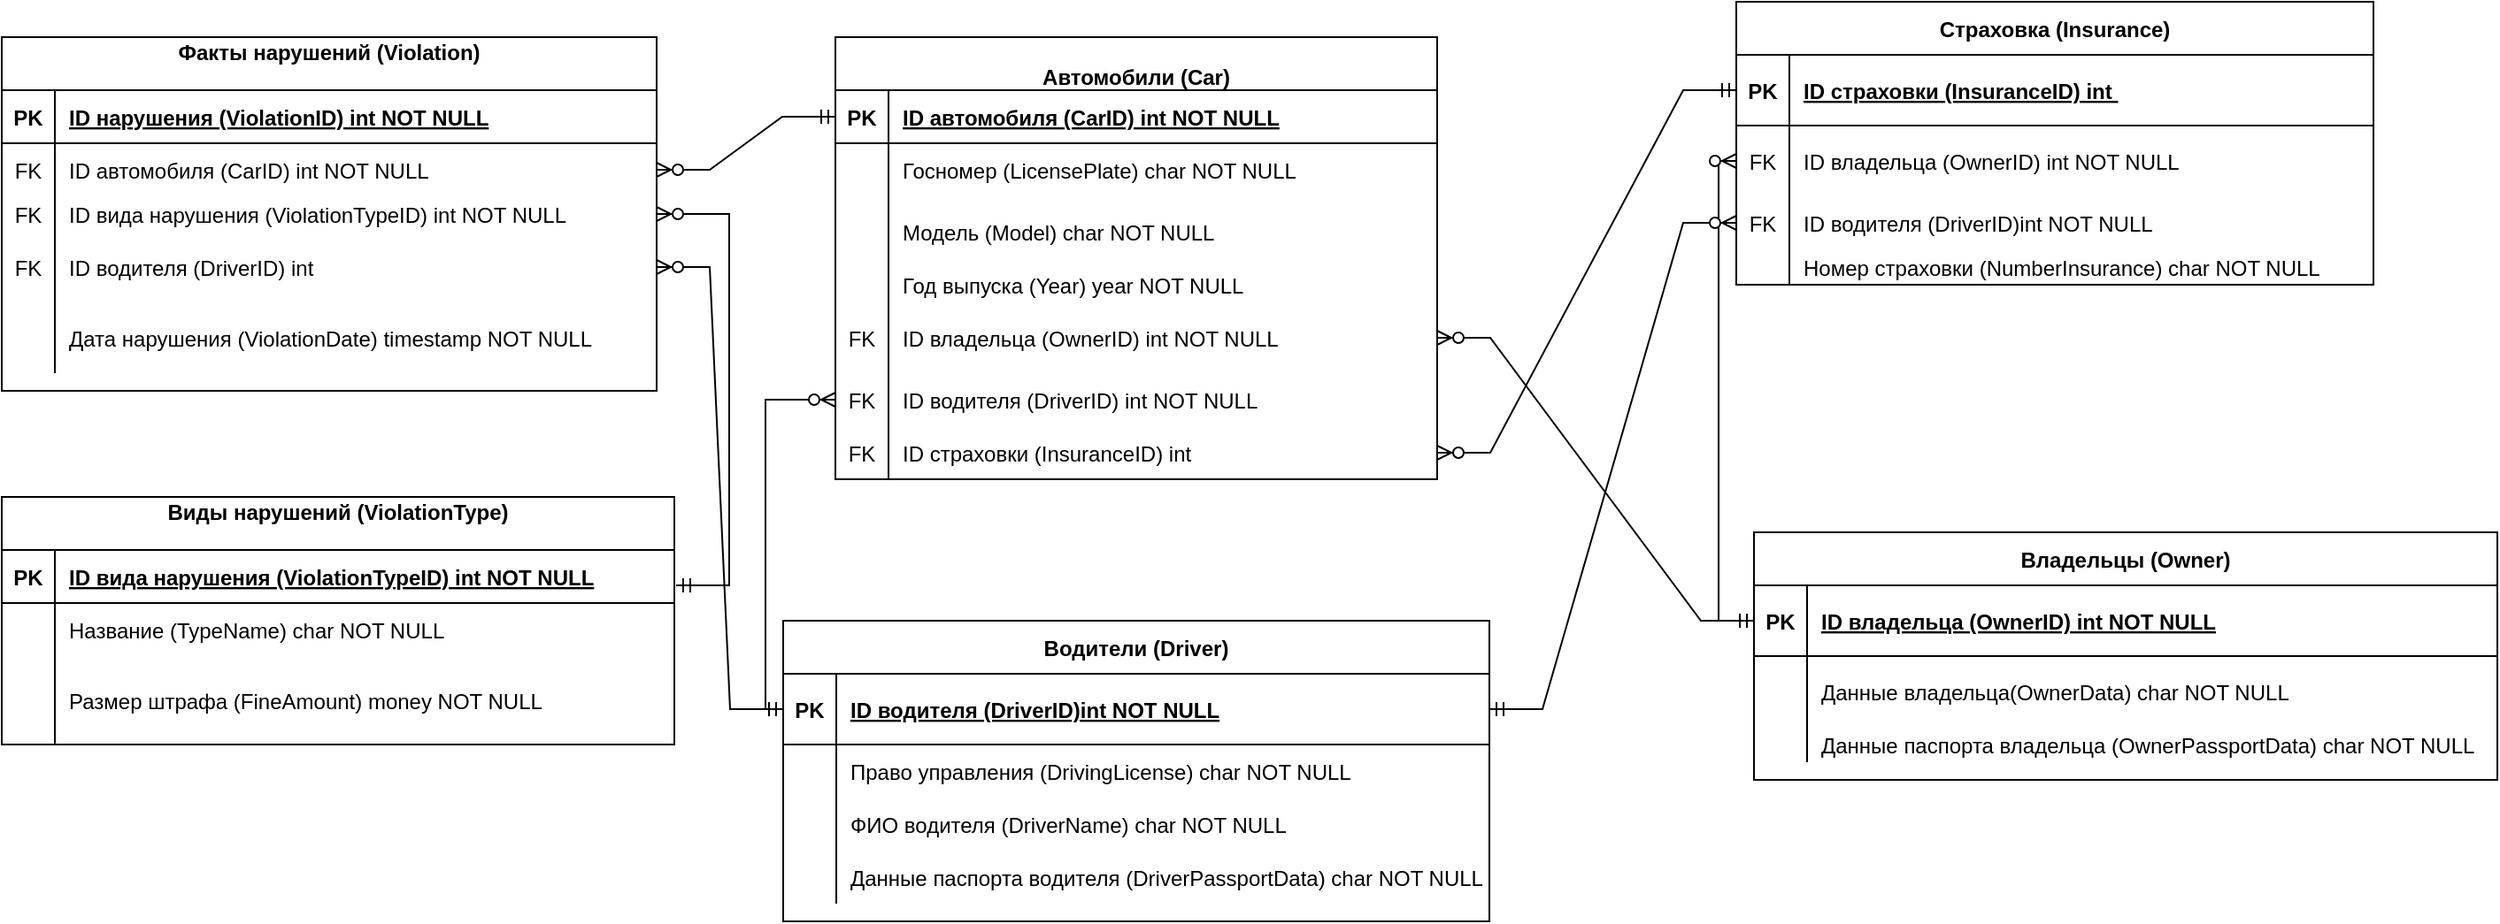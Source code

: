 <mxfile version="23.0.2" type="github">
  <diagram id="R2lEEEUBdFMjLlhIrx00" name="Page-1">
    <mxGraphModel dx="2733" dy="1026" grid="1" gridSize="10" guides="1" tooltips="1" connect="1" arrows="1" fold="1" page="1" pageScale="1" pageWidth="850" pageHeight="1100" math="0" shadow="0" extFonts="Permanent Marker^https://fonts.googleapis.com/css?family=Permanent+Marker">
      <root>
        <mxCell id="0" />
        <mxCell id="1" parent="0" />
        <mxCell id="vM8lzAU44UQYUOcprj-G-51" value="Виды нарушений (ViolationType)&#xa;" style="shape=table;startSize=30;container=1;collapsible=1;childLayout=tableLayout;fixedRows=1;rowLines=0;fontStyle=1;align=center;resizeLast=1;" parent="1" vertex="1">
          <mxGeometry x="-170" y="300" width="380" height="140" as="geometry" />
        </mxCell>
        <mxCell id="vM8lzAU44UQYUOcprj-G-52" value="" style="shape=partialRectangle;collapsible=0;dropTarget=0;pointerEvents=0;fillColor=none;points=[[0,0.5],[1,0.5]];portConstraint=eastwest;top=0;left=0;right=0;bottom=1;" parent="vM8lzAU44UQYUOcprj-G-51" vertex="1">
          <mxGeometry y="30" width="380" height="30" as="geometry" />
        </mxCell>
        <mxCell id="vM8lzAU44UQYUOcprj-G-53" value="PK" style="shape=partialRectangle;overflow=hidden;connectable=0;fillColor=none;top=0;left=0;bottom=0;right=0;fontStyle=1;" parent="vM8lzAU44UQYUOcprj-G-52" vertex="1">
          <mxGeometry width="30" height="30" as="geometry">
            <mxRectangle width="30" height="30" as="alternateBounds" />
          </mxGeometry>
        </mxCell>
        <mxCell id="vM8lzAU44UQYUOcprj-G-54" value="ID вида нарушения (ViolationTypeID) int NOT NULL" style="shape=partialRectangle;overflow=hidden;connectable=0;fillColor=none;top=0;left=0;bottom=0;right=0;align=left;spacingLeft=6;fontStyle=5;" parent="vM8lzAU44UQYUOcprj-G-52" vertex="1">
          <mxGeometry x="30" width="350" height="30" as="geometry">
            <mxRectangle width="350" height="30" as="alternateBounds" />
          </mxGeometry>
        </mxCell>
        <mxCell id="vM8lzAU44UQYUOcprj-G-55" value="" style="shape=partialRectangle;collapsible=0;dropTarget=0;pointerEvents=0;fillColor=none;points=[[0,0.5],[1,0.5]];portConstraint=eastwest;top=0;left=0;right=0;bottom=0;" parent="vM8lzAU44UQYUOcprj-G-51" vertex="1">
          <mxGeometry y="60" width="380" height="30" as="geometry" />
        </mxCell>
        <mxCell id="vM8lzAU44UQYUOcprj-G-56" value="" style="shape=partialRectangle;overflow=hidden;connectable=0;fillColor=none;top=0;left=0;bottom=0;right=0;" parent="vM8lzAU44UQYUOcprj-G-55" vertex="1">
          <mxGeometry width="30" height="30" as="geometry">
            <mxRectangle width="30" height="30" as="alternateBounds" />
          </mxGeometry>
        </mxCell>
        <mxCell id="vM8lzAU44UQYUOcprj-G-57" value="Название (TypeName) char NOT NULL" style="shape=partialRectangle;overflow=hidden;connectable=0;fillColor=none;top=0;left=0;bottom=0;right=0;align=left;spacingLeft=6;" parent="vM8lzAU44UQYUOcprj-G-55" vertex="1">
          <mxGeometry x="30" width="350" height="30" as="geometry">
            <mxRectangle width="350" height="30" as="alternateBounds" />
          </mxGeometry>
        </mxCell>
        <mxCell id="vM8lzAU44UQYUOcprj-G-58" value="" style="shape=partialRectangle;collapsible=0;dropTarget=0;pointerEvents=0;fillColor=none;points=[[0,0.5],[1,0.5]];portConstraint=eastwest;top=0;left=0;right=0;bottom=0;" parent="vM8lzAU44UQYUOcprj-G-51" vertex="1">
          <mxGeometry y="90" width="380" height="50" as="geometry" />
        </mxCell>
        <mxCell id="vM8lzAU44UQYUOcprj-G-59" value="" style="shape=partialRectangle;overflow=hidden;connectable=0;fillColor=none;top=0;left=0;bottom=0;right=0;" parent="vM8lzAU44UQYUOcprj-G-58" vertex="1">
          <mxGeometry width="30" height="50" as="geometry">
            <mxRectangle width="30" height="50" as="alternateBounds" />
          </mxGeometry>
        </mxCell>
        <mxCell id="vM8lzAU44UQYUOcprj-G-60" value="Размер штрафа (FineAmount) money NOT NULL" style="shape=partialRectangle;overflow=hidden;connectable=0;fillColor=none;top=0;left=0;bottom=0;right=0;align=left;spacingLeft=6;" parent="vM8lzAU44UQYUOcprj-G-58" vertex="1">
          <mxGeometry x="30" width="350" height="50" as="geometry">
            <mxRectangle width="350" height="50" as="alternateBounds" />
          </mxGeometry>
        </mxCell>
        <mxCell id="vM8lzAU44UQYUOcprj-G-71" value="&#xa;Автомобили (Car)" style="shape=table;startSize=30;container=1;collapsible=1;childLayout=tableLayout;fixedRows=1;rowLines=0;fontStyle=1;align=center;resizeLast=1;" parent="1" vertex="1">
          <mxGeometry x="301" y="40" width="340" height="250" as="geometry">
            <mxRectangle x="120" y="120" width="150" height="40" as="alternateBounds" />
          </mxGeometry>
        </mxCell>
        <mxCell id="vM8lzAU44UQYUOcprj-G-72" value="" style="shape=partialRectangle;collapsible=0;dropTarget=0;pointerEvents=0;fillColor=none;points=[[0,0.5],[1,0.5]];portConstraint=eastwest;top=0;left=0;right=0;bottom=1;" parent="vM8lzAU44UQYUOcprj-G-71" vertex="1">
          <mxGeometry y="30" width="340" height="30" as="geometry" />
        </mxCell>
        <mxCell id="vM8lzAU44UQYUOcprj-G-73" value="PK" style="shape=partialRectangle;overflow=hidden;connectable=0;fillColor=none;top=0;left=0;bottom=0;right=0;fontStyle=1;" parent="vM8lzAU44UQYUOcprj-G-72" vertex="1">
          <mxGeometry width="30" height="30" as="geometry">
            <mxRectangle width="30" height="30" as="alternateBounds" />
          </mxGeometry>
        </mxCell>
        <mxCell id="vM8lzAU44UQYUOcprj-G-74" value="ID автомобиля (CarID) int NOT NULL" style="shape=partialRectangle;overflow=hidden;connectable=0;fillColor=none;top=0;left=0;bottom=0;right=0;align=left;spacingLeft=6;fontStyle=5;" parent="vM8lzAU44UQYUOcprj-G-72" vertex="1">
          <mxGeometry x="30" width="310" height="30" as="geometry">
            <mxRectangle width="310" height="30" as="alternateBounds" />
          </mxGeometry>
        </mxCell>
        <mxCell id="vM8lzAU44UQYUOcprj-G-116" style="shape=partialRectangle;collapsible=0;dropTarget=0;pointerEvents=0;fillColor=none;points=[[0,0.5],[1,0.5]];portConstraint=eastwest;top=0;left=0;right=0;bottom=0;" parent="vM8lzAU44UQYUOcprj-G-71" vertex="1">
          <mxGeometry y="60" width="340" height="30" as="geometry" />
        </mxCell>
        <mxCell id="vM8lzAU44UQYUOcprj-G-117" style="shape=partialRectangle;overflow=hidden;connectable=0;fillColor=none;top=0;left=0;bottom=0;right=0;" parent="vM8lzAU44UQYUOcprj-G-116" vertex="1">
          <mxGeometry width="30" height="30" as="geometry">
            <mxRectangle width="30" height="30" as="alternateBounds" />
          </mxGeometry>
        </mxCell>
        <mxCell id="vM8lzAU44UQYUOcprj-G-118" value="Госномер (LicensePlate) char NOT NULL" style="shape=partialRectangle;overflow=hidden;connectable=0;fillColor=none;top=0;left=0;bottom=0;right=0;align=left;spacingLeft=6;" parent="vM8lzAU44UQYUOcprj-G-116" vertex="1">
          <mxGeometry x="30" width="310" height="30" as="geometry">
            <mxRectangle width="310" height="30" as="alternateBounds" />
          </mxGeometry>
        </mxCell>
        <mxCell id="vM8lzAU44UQYUOcprj-G-75" value="" style="shape=partialRectangle;collapsible=0;dropTarget=0;pointerEvents=0;fillColor=none;points=[[0,0.5],[1,0.5]];portConstraint=eastwest;top=0;left=0;right=0;bottom=0;" parent="vM8lzAU44UQYUOcprj-G-71" vertex="1">
          <mxGeometry y="90" width="340" height="40" as="geometry" />
        </mxCell>
        <mxCell id="vM8lzAU44UQYUOcprj-G-76" value="" style="shape=partialRectangle;overflow=hidden;connectable=0;fillColor=none;top=0;left=0;bottom=0;right=0;" parent="vM8lzAU44UQYUOcprj-G-75" vertex="1">
          <mxGeometry width="30" height="40" as="geometry">
            <mxRectangle width="30" height="40" as="alternateBounds" />
          </mxGeometry>
        </mxCell>
        <mxCell id="vM8lzAU44UQYUOcprj-G-77" value="Модель (Model) char NOT NULL" style="shape=partialRectangle;overflow=hidden;connectable=0;fillColor=none;top=0;left=0;bottom=0;right=0;align=left;spacingLeft=6;" parent="vM8lzAU44UQYUOcprj-G-75" vertex="1">
          <mxGeometry x="30" width="310" height="40" as="geometry">
            <mxRectangle width="310" height="40" as="alternateBounds" />
          </mxGeometry>
        </mxCell>
        <mxCell id="vM8lzAU44UQYUOcprj-G-78" style="shape=partialRectangle;collapsible=0;dropTarget=0;pointerEvents=0;fillColor=none;points=[[0,0.5],[1,0.5]];portConstraint=eastwest;top=0;left=0;right=0;bottom=0;" parent="vM8lzAU44UQYUOcprj-G-71" vertex="1">
          <mxGeometry y="130" width="340" height="20" as="geometry" />
        </mxCell>
        <mxCell id="vM8lzAU44UQYUOcprj-G-79" style="shape=partialRectangle;overflow=hidden;connectable=0;fillColor=none;top=0;left=0;bottom=0;right=0;" parent="vM8lzAU44UQYUOcprj-G-78" vertex="1">
          <mxGeometry width="30" height="20" as="geometry">
            <mxRectangle width="30" height="20" as="alternateBounds" />
          </mxGeometry>
        </mxCell>
        <mxCell id="vM8lzAU44UQYUOcprj-G-80" value="Год выпуска (Year) year NOT NULL" style="shape=partialRectangle;overflow=hidden;connectable=0;fillColor=none;top=0;left=0;bottom=0;right=0;align=left;spacingLeft=6;" parent="vM8lzAU44UQYUOcprj-G-78" vertex="1">
          <mxGeometry x="30" width="310" height="20" as="geometry">
            <mxRectangle width="310" height="20" as="alternateBounds" />
          </mxGeometry>
        </mxCell>
        <mxCell id="vM8lzAU44UQYUOcprj-G-81" style="shape=partialRectangle;collapsible=0;dropTarget=0;pointerEvents=0;fillColor=none;points=[[0,0.5],[1,0.5]];portConstraint=eastwest;top=0;left=0;right=0;bottom=0;" parent="vM8lzAU44UQYUOcprj-G-71" vertex="1">
          <mxGeometry y="150" width="340" height="40" as="geometry" />
        </mxCell>
        <mxCell id="vM8lzAU44UQYUOcprj-G-82" value="FK" style="shape=partialRectangle;overflow=hidden;connectable=0;fillColor=none;top=0;left=0;bottom=0;right=0;" parent="vM8lzAU44UQYUOcprj-G-81" vertex="1">
          <mxGeometry width="30" height="40" as="geometry">
            <mxRectangle width="30" height="40" as="alternateBounds" />
          </mxGeometry>
        </mxCell>
        <mxCell id="vM8lzAU44UQYUOcprj-G-83" value="ID владельца (OwnerID) int NOT NULL" style="shape=partialRectangle;overflow=hidden;connectable=0;fillColor=none;top=0;left=0;bottom=0;right=0;align=left;spacingLeft=6;" parent="vM8lzAU44UQYUOcprj-G-81" vertex="1">
          <mxGeometry x="30" width="310" height="40" as="geometry">
            <mxRectangle width="310" height="40" as="alternateBounds" />
          </mxGeometry>
        </mxCell>
        <mxCell id="vM8lzAU44UQYUOcprj-G-120" style="shape=partialRectangle;collapsible=0;dropTarget=0;pointerEvents=0;fillColor=none;points=[[0,0.5],[1,0.5]];portConstraint=eastwest;top=0;left=0;right=0;bottom=0;" parent="vM8lzAU44UQYUOcprj-G-71" vertex="1">
          <mxGeometry y="190" width="340" height="30" as="geometry" />
        </mxCell>
        <mxCell id="vM8lzAU44UQYUOcprj-G-121" value="FK" style="shape=partialRectangle;overflow=hidden;connectable=0;fillColor=none;top=0;left=0;bottom=0;right=0;" parent="vM8lzAU44UQYUOcprj-G-120" vertex="1">
          <mxGeometry width="30" height="30" as="geometry">
            <mxRectangle width="30" height="30" as="alternateBounds" />
          </mxGeometry>
        </mxCell>
        <mxCell id="vM8lzAU44UQYUOcprj-G-122" value="ID водителя (DriverID) int NOT NULL" style="shape=partialRectangle;overflow=hidden;connectable=0;fillColor=none;top=0;left=0;bottom=0;right=0;align=left;spacingLeft=6;" parent="vM8lzAU44UQYUOcprj-G-120" vertex="1">
          <mxGeometry x="30" width="310" height="30" as="geometry">
            <mxRectangle width="310" height="30" as="alternateBounds" />
          </mxGeometry>
        </mxCell>
        <mxCell id="Nodh2UWmrRqa2c76pkL2-40" style="shape=partialRectangle;collapsible=0;dropTarget=0;pointerEvents=0;fillColor=none;points=[[0,0.5],[1,0.5]];portConstraint=eastwest;top=0;left=0;right=0;bottom=0;" vertex="1" parent="vM8lzAU44UQYUOcprj-G-71">
          <mxGeometry y="220" width="340" height="30" as="geometry" />
        </mxCell>
        <mxCell id="Nodh2UWmrRqa2c76pkL2-41" value="FK" style="shape=partialRectangle;overflow=hidden;connectable=0;fillColor=none;top=0;left=0;bottom=0;right=0;" vertex="1" parent="Nodh2UWmrRqa2c76pkL2-40">
          <mxGeometry width="30" height="30" as="geometry">
            <mxRectangle width="30" height="30" as="alternateBounds" />
          </mxGeometry>
        </mxCell>
        <mxCell id="Nodh2UWmrRqa2c76pkL2-42" value="ID страховки (InsuranceID) int" style="shape=partialRectangle;overflow=hidden;connectable=0;fillColor=none;top=0;left=0;bottom=0;right=0;align=left;spacingLeft=6;" vertex="1" parent="Nodh2UWmrRqa2c76pkL2-40">
          <mxGeometry x="30" width="310" height="30" as="geometry">
            <mxRectangle width="310" height="30" as="alternateBounds" />
          </mxGeometry>
        </mxCell>
        <mxCell id="vM8lzAU44UQYUOcprj-G-87" value="Водители (Driver)" style="shape=table;startSize=30;container=1;collapsible=1;childLayout=tableLayout;fixedRows=1;rowLines=0;fontStyle=1;align=center;resizeLast=1;" parent="1" vertex="1">
          <mxGeometry x="271.5" y="370" width="399" height="170" as="geometry" />
        </mxCell>
        <mxCell id="vM8lzAU44UQYUOcprj-G-88" value="" style="shape=partialRectangle;collapsible=0;dropTarget=0;pointerEvents=0;fillColor=none;points=[[0,0.5],[1,0.5]];portConstraint=eastwest;top=0;left=0;right=0;bottom=1;" parent="vM8lzAU44UQYUOcprj-G-87" vertex="1">
          <mxGeometry y="30" width="399" height="40" as="geometry" />
        </mxCell>
        <mxCell id="vM8lzAU44UQYUOcprj-G-89" value="PK" style="shape=partialRectangle;overflow=hidden;connectable=0;fillColor=none;top=0;left=0;bottom=0;right=0;fontStyle=1;" parent="vM8lzAU44UQYUOcprj-G-88" vertex="1">
          <mxGeometry width="30" height="40" as="geometry">
            <mxRectangle width="30" height="40" as="alternateBounds" />
          </mxGeometry>
        </mxCell>
        <mxCell id="vM8lzAU44UQYUOcprj-G-90" value="ID водителя (DriverID)int NOT NULL" style="shape=partialRectangle;overflow=hidden;connectable=0;fillColor=none;top=0;left=0;bottom=0;right=0;align=left;spacingLeft=6;fontStyle=5;" parent="vM8lzAU44UQYUOcprj-G-88" vertex="1">
          <mxGeometry x="30" width="369" height="40" as="geometry">
            <mxRectangle width="369" height="40" as="alternateBounds" />
          </mxGeometry>
        </mxCell>
        <mxCell id="vM8lzAU44UQYUOcprj-G-91" value="" style="shape=partialRectangle;collapsible=0;dropTarget=0;pointerEvents=0;fillColor=none;points=[[0,0.5],[1,0.5]];portConstraint=eastwest;top=0;left=0;right=0;bottom=0;" parent="vM8lzAU44UQYUOcprj-G-87" vertex="1">
          <mxGeometry y="70" width="399" height="30" as="geometry" />
        </mxCell>
        <mxCell id="vM8lzAU44UQYUOcprj-G-92" value="" style="shape=partialRectangle;overflow=hidden;connectable=0;fillColor=none;top=0;left=0;bottom=0;right=0;" parent="vM8lzAU44UQYUOcprj-G-91" vertex="1">
          <mxGeometry width="30" height="30" as="geometry">
            <mxRectangle width="30" height="30" as="alternateBounds" />
          </mxGeometry>
        </mxCell>
        <mxCell id="vM8lzAU44UQYUOcprj-G-93" value="Право управления (DrivingLicense) char NOT NULL" style="shape=partialRectangle;overflow=hidden;connectable=0;fillColor=none;top=0;left=0;bottom=0;right=0;align=left;spacingLeft=6;" parent="vM8lzAU44UQYUOcprj-G-91" vertex="1">
          <mxGeometry x="30" width="369" height="30" as="geometry">
            <mxRectangle width="369" height="30" as="alternateBounds" />
          </mxGeometry>
        </mxCell>
        <mxCell id="vM8lzAU44UQYUOcprj-G-113" style="shape=partialRectangle;collapsible=0;dropTarget=0;pointerEvents=0;fillColor=none;points=[[0,0.5],[1,0.5]];portConstraint=eastwest;top=0;left=0;right=0;bottom=0;" parent="vM8lzAU44UQYUOcprj-G-87" vertex="1">
          <mxGeometry y="100" width="399" height="30" as="geometry" />
        </mxCell>
        <mxCell id="vM8lzAU44UQYUOcprj-G-114" style="shape=partialRectangle;overflow=hidden;connectable=0;fillColor=none;top=0;left=0;bottom=0;right=0;" parent="vM8lzAU44UQYUOcprj-G-113" vertex="1">
          <mxGeometry width="30" height="30" as="geometry">
            <mxRectangle width="30" height="30" as="alternateBounds" />
          </mxGeometry>
        </mxCell>
        <mxCell id="vM8lzAU44UQYUOcprj-G-115" value="ФИО водителя (DriverName) char NOT NULL" style="shape=partialRectangle;overflow=hidden;connectable=0;fillColor=none;top=0;left=0;bottom=0;right=0;align=left;spacingLeft=6;" parent="vM8lzAU44UQYUOcprj-G-113" vertex="1">
          <mxGeometry x="30" width="369" height="30" as="geometry">
            <mxRectangle width="369" height="30" as="alternateBounds" />
          </mxGeometry>
        </mxCell>
        <mxCell id="vM8lzAU44UQYUOcprj-G-126" style="shape=partialRectangle;collapsible=0;dropTarget=0;pointerEvents=0;fillColor=none;points=[[0,0.5],[1,0.5]];portConstraint=eastwest;top=0;left=0;right=0;bottom=0;" parent="vM8lzAU44UQYUOcprj-G-87" vertex="1">
          <mxGeometry y="130" width="399" height="30" as="geometry" />
        </mxCell>
        <mxCell id="vM8lzAU44UQYUOcprj-G-127" style="shape=partialRectangle;overflow=hidden;connectable=0;fillColor=none;top=0;left=0;bottom=0;right=0;" parent="vM8lzAU44UQYUOcprj-G-126" vertex="1">
          <mxGeometry width="30" height="30" as="geometry">
            <mxRectangle width="30" height="30" as="alternateBounds" />
          </mxGeometry>
        </mxCell>
        <mxCell id="vM8lzAU44UQYUOcprj-G-128" value="Данные паспорта водителя (DriverPassportData) char NOT NULL" style="shape=partialRectangle;overflow=hidden;connectable=0;fillColor=none;top=0;left=0;bottom=0;right=0;align=left;spacingLeft=6;" parent="vM8lzAU44UQYUOcprj-G-126" vertex="1">
          <mxGeometry x="30" width="369" height="30" as="geometry">
            <mxRectangle width="369" height="30" as="alternateBounds" />
          </mxGeometry>
        </mxCell>
        <mxCell id="vM8lzAU44UQYUOcprj-G-129" value="Владельцы (Owner)" style="shape=table;startSize=30;container=1;collapsible=1;childLayout=tableLayout;fixedRows=1;rowLines=0;fontStyle=1;align=center;resizeLast=1;" parent="1" vertex="1">
          <mxGeometry x="820" y="320" width="420" height="140" as="geometry" />
        </mxCell>
        <mxCell id="vM8lzAU44UQYUOcprj-G-130" value="" style="shape=partialRectangle;collapsible=0;dropTarget=0;pointerEvents=0;fillColor=none;points=[[0,0.5],[1,0.5]];portConstraint=eastwest;top=0;left=0;right=0;bottom=1;" parent="vM8lzAU44UQYUOcprj-G-129" vertex="1">
          <mxGeometry y="30" width="420" height="40" as="geometry" />
        </mxCell>
        <mxCell id="vM8lzAU44UQYUOcprj-G-131" value="PK" style="shape=partialRectangle;overflow=hidden;connectable=0;fillColor=none;top=0;left=0;bottom=0;right=0;fontStyle=1;" parent="vM8lzAU44UQYUOcprj-G-130" vertex="1">
          <mxGeometry width="30" height="40" as="geometry">
            <mxRectangle width="30" height="40" as="alternateBounds" />
          </mxGeometry>
        </mxCell>
        <mxCell id="vM8lzAU44UQYUOcprj-G-132" value="ID владельца (OwnerID) int NOT NULL" style="shape=partialRectangle;overflow=hidden;connectable=0;fillColor=none;top=0;left=0;bottom=0;right=0;align=left;spacingLeft=6;fontStyle=5;" parent="vM8lzAU44UQYUOcprj-G-130" vertex="1">
          <mxGeometry x="30" width="390" height="40" as="geometry">
            <mxRectangle width="390" height="40" as="alternateBounds" />
          </mxGeometry>
        </mxCell>
        <mxCell id="vM8lzAU44UQYUOcprj-G-136" style="shape=partialRectangle;collapsible=0;dropTarget=0;pointerEvents=0;fillColor=none;points=[[0,0.5],[1,0.5]];portConstraint=eastwest;top=0;left=0;right=0;bottom=0;" parent="vM8lzAU44UQYUOcprj-G-129" vertex="1">
          <mxGeometry y="70" width="420" height="40" as="geometry" />
        </mxCell>
        <mxCell id="vM8lzAU44UQYUOcprj-G-137" style="shape=partialRectangle;overflow=hidden;connectable=0;fillColor=none;top=0;left=0;bottom=0;right=0;" parent="vM8lzAU44UQYUOcprj-G-136" vertex="1">
          <mxGeometry width="30" height="40" as="geometry">
            <mxRectangle width="30" height="40" as="alternateBounds" />
          </mxGeometry>
        </mxCell>
        <mxCell id="vM8lzAU44UQYUOcprj-G-138" value="Данные владельца(OwnerData) char NOT NULL" style="shape=partialRectangle;overflow=hidden;connectable=0;fillColor=none;top=0;left=0;bottom=0;right=0;align=left;spacingLeft=6;" parent="vM8lzAU44UQYUOcprj-G-136" vertex="1">
          <mxGeometry x="30" width="390" height="40" as="geometry">
            <mxRectangle width="390" height="40" as="alternateBounds" />
          </mxGeometry>
        </mxCell>
        <mxCell id="vM8lzAU44UQYUOcprj-G-139" style="shape=partialRectangle;collapsible=0;dropTarget=0;pointerEvents=0;fillColor=none;points=[[0,0.5],[1,0.5]];portConstraint=eastwest;top=0;left=0;right=0;bottom=0;" parent="vM8lzAU44UQYUOcprj-G-129" vertex="1">
          <mxGeometry y="110" width="420" height="20" as="geometry" />
        </mxCell>
        <mxCell id="vM8lzAU44UQYUOcprj-G-140" style="shape=partialRectangle;overflow=hidden;connectable=0;fillColor=none;top=0;left=0;bottom=0;right=0;" parent="vM8lzAU44UQYUOcprj-G-139" vertex="1">
          <mxGeometry width="30" height="20" as="geometry">
            <mxRectangle width="30" height="20" as="alternateBounds" />
          </mxGeometry>
        </mxCell>
        <mxCell id="vM8lzAU44UQYUOcprj-G-141" value="Данные паспорта владельца (OwnerPassportData) char NOT NULL" style="shape=partialRectangle;overflow=hidden;connectable=0;fillColor=none;top=0;left=0;bottom=0;right=0;align=left;spacingLeft=6;" parent="vM8lzAU44UQYUOcprj-G-139" vertex="1">
          <mxGeometry x="30" width="390" height="20" as="geometry">
            <mxRectangle width="390" height="20" as="alternateBounds" />
          </mxGeometry>
        </mxCell>
        <mxCell id="Nodh2UWmrRqa2c76pkL2-30" value="Страховка (Insurance)" style="shape=table;startSize=30;container=1;collapsible=1;childLayout=tableLayout;fixedRows=1;rowLines=0;fontStyle=1;align=center;resizeLast=1;" vertex="1" parent="1">
          <mxGeometry x="810" y="20" width="360" height="160" as="geometry" />
        </mxCell>
        <mxCell id="Nodh2UWmrRqa2c76pkL2-31" value="" style="shape=partialRectangle;collapsible=0;dropTarget=0;pointerEvents=0;fillColor=none;points=[[0,0.5],[1,0.5]];portConstraint=eastwest;top=0;left=0;right=0;bottom=1;" vertex="1" parent="Nodh2UWmrRqa2c76pkL2-30">
          <mxGeometry y="30" width="360" height="40" as="geometry" />
        </mxCell>
        <mxCell id="Nodh2UWmrRqa2c76pkL2-32" value="PK" style="shape=partialRectangle;overflow=hidden;connectable=0;fillColor=none;top=0;left=0;bottom=0;right=0;fontStyle=1;" vertex="1" parent="Nodh2UWmrRqa2c76pkL2-31">
          <mxGeometry width="30" height="40" as="geometry">
            <mxRectangle width="30" height="40" as="alternateBounds" />
          </mxGeometry>
        </mxCell>
        <mxCell id="Nodh2UWmrRqa2c76pkL2-33" value="ID страховки (InsuranceID) int " style="shape=partialRectangle;overflow=hidden;connectable=0;fillColor=none;top=0;left=0;bottom=0;right=0;align=left;spacingLeft=6;fontStyle=5;" vertex="1" parent="Nodh2UWmrRqa2c76pkL2-31">
          <mxGeometry x="30" width="330" height="40" as="geometry">
            <mxRectangle width="330" height="40" as="alternateBounds" />
          </mxGeometry>
        </mxCell>
        <mxCell id="Nodh2UWmrRqa2c76pkL2-34" style="shape=partialRectangle;collapsible=0;dropTarget=0;pointerEvents=0;fillColor=none;points=[[0,0.5],[1,0.5]];portConstraint=eastwest;top=0;left=0;right=0;bottom=0;" vertex="1" parent="Nodh2UWmrRqa2c76pkL2-30">
          <mxGeometry y="70" width="360" height="40" as="geometry" />
        </mxCell>
        <mxCell id="Nodh2UWmrRqa2c76pkL2-35" value="FK" style="shape=partialRectangle;overflow=hidden;connectable=0;fillColor=none;top=0;left=0;bottom=0;right=0;" vertex="1" parent="Nodh2UWmrRqa2c76pkL2-34">
          <mxGeometry width="30" height="40" as="geometry">
            <mxRectangle width="30" height="40" as="alternateBounds" />
          </mxGeometry>
        </mxCell>
        <mxCell id="Nodh2UWmrRqa2c76pkL2-36" value="ID владельца (OwnerID) int NOT NULL" style="shape=partialRectangle;overflow=hidden;connectable=0;fillColor=none;top=0;left=0;bottom=0;right=0;align=left;spacingLeft=6;" vertex="1" parent="Nodh2UWmrRqa2c76pkL2-34">
          <mxGeometry x="30" width="330" height="40" as="geometry">
            <mxRectangle width="330" height="40" as="alternateBounds" />
          </mxGeometry>
        </mxCell>
        <mxCell id="Nodh2UWmrRqa2c76pkL2-37" style="shape=partialRectangle;collapsible=0;dropTarget=0;pointerEvents=0;fillColor=none;points=[[0,0.5],[1,0.5]];portConstraint=eastwest;top=0;left=0;right=0;bottom=0;" vertex="1" parent="Nodh2UWmrRqa2c76pkL2-30">
          <mxGeometry y="110" width="360" height="30" as="geometry" />
        </mxCell>
        <mxCell id="Nodh2UWmrRqa2c76pkL2-38" value="FK" style="shape=partialRectangle;overflow=hidden;connectable=0;fillColor=none;top=0;left=0;bottom=0;right=0;" vertex="1" parent="Nodh2UWmrRqa2c76pkL2-37">
          <mxGeometry width="30" height="30" as="geometry">
            <mxRectangle width="30" height="30" as="alternateBounds" />
          </mxGeometry>
        </mxCell>
        <mxCell id="Nodh2UWmrRqa2c76pkL2-39" value="ID водителя (DriverID)int NOT NULL" style="shape=partialRectangle;overflow=hidden;connectable=0;fillColor=none;top=0;left=0;bottom=0;right=0;align=left;spacingLeft=6;" vertex="1" parent="Nodh2UWmrRqa2c76pkL2-37">
          <mxGeometry x="30" width="330" height="30" as="geometry">
            <mxRectangle width="330" height="30" as="alternateBounds" />
          </mxGeometry>
        </mxCell>
        <mxCell id="Nodh2UWmrRqa2c76pkL2-51" style="shape=partialRectangle;collapsible=0;dropTarget=0;pointerEvents=0;fillColor=none;points=[[0,0.5],[1,0.5]];portConstraint=eastwest;top=0;left=0;right=0;bottom=0;" vertex="1" parent="Nodh2UWmrRqa2c76pkL2-30">
          <mxGeometry y="140" width="360" height="20" as="geometry" />
        </mxCell>
        <mxCell id="Nodh2UWmrRqa2c76pkL2-52" style="shape=partialRectangle;overflow=hidden;connectable=0;fillColor=none;top=0;left=0;bottom=0;right=0;" vertex="1" parent="Nodh2UWmrRqa2c76pkL2-51">
          <mxGeometry width="30" height="20" as="geometry">
            <mxRectangle width="30" height="20" as="alternateBounds" />
          </mxGeometry>
        </mxCell>
        <mxCell id="Nodh2UWmrRqa2c76pkL2-53" value="Номер страховки (NumberInsurance) char NOT NULL" style="shape=partialRectangle;overflow=hidden;connectable=0;fillColor=none;top=0;left=0;bottom=0;right=0;align=left;spacingLeft=6;" vertex="1" parent="Nodh2UWmrRqa2c76pkL2-51">
          <mxGeometry x="30" width="330" height="20" as="geometry">
            <mxRectangle width="330" height="20" as="alternateBounds" />
          </mxGeometry>
        </mxCell>
        <mxCell id="vM8lzAU44UQYUOcprj-G-61" value="Факты нарушений (Violation)&#xa;" style="shape=table;startSize=30;container=1;collapsible=1;childLayout=tableLayout;fixedRows=1;rowLines=0;fontStyle=1;align=center;resizeLast=1;" parent="1" vertex="1">
          <mxGeometry x="-170" y="40" width="370" height="200" as="geometry" />
        </mxCell>
        <mxCell id="vM8lzAU44UQYUOcprj-G-62" value="" style="shape=partialRectangle;collapsible=0;dropTarget=0;pointerEvents=0;fillColor=none;points=[[0,0.5],[1,0.5]];portConstraint=eastwest;top=0;left=0;right=0;bottom=1;" parent="vM8lzAU44UQYUOcprj-G-61" vertex="1">
          <mxGeometry y="30" width="370" height="30" as="geometry" />
        </mxCell>
        <mxCell id="vM8lzAU44UQYUOcprj-G-63" value="PK" style="shape=partialRectangle;overflow=hidden;connectable=0;fillColor=none;top=0;left=0;bottom=0;right=0;fontStyle=1;" parent="vM8lzAU44UQYUOcprj-G-62" vertex="1">
          <mxGeometry width="30" height="30" as="geometry">
            <mxRectangle width="30" height="30" as="alternateBounds" />
          </mxGeometry>
        </mxCell>
        <mxCell id="vM8lzAU44UQYUOcprj-G-64" value="ID нарушения (ViolationID) int NOT NULL" style="shape=partialRectangle;overflow=hidden;connectable=0;fillColor=none;top=0;left=0;bottom=0;right=0;align=left;spacingLeft=6;fontStyle=5;" parent="vM8lzAU44UQYUOcprj-G-62" vertex="1">
          <mxGeometry x="30" width="340" height="30" as="geometry">
            <mxRectangle width="340" height="30" as="alternateBounds" />
          </mxGeometry>
        </mxCell>
        <mxCell id="vM8lzAU44UQYUOcprj-G-65" value="" style="shape=partialRectangle;collapsible=0;dropTarget=0;pointerEvents=0;fillColor=none;points=[[0,0.5],[1,0.5]];portConstraint=eastwest;top=0;left=0;right=0;bottom=0;" parent="vM8lzAU44UQYUOcprj-G-61" vertex="1">
          <mxGeometry y="60" width="370" height="30" as="geometry" />
        </mxCell>
        <mxCell id="vM8lzAU44UQYUOcprj-G-66" value="FK" style="shape=partialRectangle;overflow=hidden;connectable=0;fillColor=none;top=0;left=0;bottom=0;right=0;" parent="vM8lzAU44UQYUOcprj-G-65" vertex="1">
          <mxGeometry width="30" height="30" as="geometry">
            <mxRectangle width="30" height="30" as="alternateBounds" />
          </mxGeometry>
        </mxCell>
        <mxCell id="vM8lzAU44UQYUOcprj-G-67" value="ID автомобиля (CarID) int NOT NULL" style="shape=partialRectangle;overflow=hidden;connectable=0;fillColor=none;top=0;left=0;bottom=0;right=0;align=left;spacingLeft=6;" parent="vM8lzAU44UQYUOcprj-G-65" vertex="1">
          <mxGeometry x="30" width="340" height="30" as="geometry">
            <mxRectangle width="340" height="30" as="alternateBounds" />
          </mxGeometry>
        </mxCell>
        <mxCell id="vM8lzAU44UQYUOcprj-G-68" value="" style="shape=partialRectangle;collapsible=0;dropTarget=0;pointerEvents=0;fillColor=none;points=[[0,0.5],[1,0.5]];portConstraint=eastwest;top=0;left=0;right=0;bottom=0;" parent="vM8lzAU44UQYUOcprj-G-61" vertex="1">
          <mxGeometry y="90" width="370" height="20" as="geometry" />
        </mxCell>
        <mxCell id="vM8lzAU44UQYUOcprj-G-69" value="FK" style="shape=partialRectangle;overflow=hidden;connectable=0;fillColor=none;top=0;left=0;bottom=0;right=0;" parent="vM8lzAU44UQYUOcprj-G-68" vertex="1">
          <mxGeometry width="30" height="20" as="geometry">
            <mxRectangle width="30" height="20" as="alternateBounds" />
          </mxGeometry>
        </mxCell>
        <mxCell id="vM8lzAU44UQYUOcprj-G-70" value="ID вида нарушения (ViolationTypeID) int NOT NULL" style="shape=partialRectangle;overflow=hidden;connectable=0;fillColor=none;top=0;left=0;bottom=0;right=0;align=left;spacingLeft=6;" parent="vM8lzAU44UQYUOcprj-G-68" vertex="1">
          <mxGeometry x="30" width="340" height="20" as="geometry">
            <mxRectangle width="340" height="20" as="alternateBounds" />
          </mxGeometry>
        </mxCell>
        <mxCell id="vM8lzAU44UQYUOcprj-G-97" style="shape=partialRectangle;collapsible=0;dropTarget=0;pointerEvents=0;fillColor=none;points=[[0,0.5],[1,0.5]];portConstraint=eastwest;top=0;left=0;right=0;bottom=0;" parent="vM8lzAU44UQYUOcprj-G-61" vertex="1">
          <mxGeometry y="110" width="370" height="40" as="geometry" />
        </mxCell>
        <mxCell id="vM8lzAU44UQYUOcprj-G-98" value="FK" style="shape=partialRectangle;overflow=hidden;connectable=0;fillColor=none;top=0;left=0;bottom=0;right=0;" parent="vM8lzAU44UQYUOcprj-G-97" vertex="1">
          <mxGeometry width="30" height="40" as="geometry">
            <mxRectangle width="30" height="40" as="alternateBounds" />
          </mxGeometry>
        </mxCell>
        <mxCell id="vM8lzAU44UQYUOcprj-G-99" value="ID водителя (DriverID) int " style="shape=partialRectangle;overflow=hidden;connectable=0;fillColor=none;top=0;left=0;bottom=0;right=0;align=left;spacingLeft=6;" parent="vM8lzAU44UQYUOcprj-G-97" vertex="1">
          <mxGeometry x="30" width="340" height="40" as="geometry">
            <mxRectangle width="340" height="40" as="alternateBounds" />
          </mxGeometry>
        </mxCell>
        <mxCell id="vM8lzAU44UQYUOcprj-G-100" style="shape=partialRectangle;collapsible=0;dropTarget=0;pointerEvents=0;fillColor=none;points=[[0,0.5],[1,0.5]];portConstraint=eastwest;top=0;left=0;right=0;bottom=0;" parent="vM8lzAU44UQYUOcprj-G-61" vertex="1">
          <mxGeometry y="150" width="370" height="40" as="geometry" />
        </mxCell>
        <mxCell id="vM8lzAU44UQYUOcprj-G-101" value="" style="shape=partialRectangle;overflow=hidden;connectable=0;fillColor=none;top=0;left=0;bottom=0;right=0;" parent="vM8lzAU44UQYUOcprj-G-100" vertex="1">
          <mxGeometry width="30" height="40" as="geometry">
            <mxRectangle width="30" height="40" as="alternateBounds" />
          </mxGeometry>
        </mxCell>
        <mxCell id="vM8lzAU44UQYUOcprj-G-102" value="Дата нарушения (ViolationDate) timestamp NOT NULL" style="shape=partialRectangle;overflow=hidden;connectable=0;fillColor=none;top=0;left=0;bottom=0;right=0;align=left;spacingLeft=6;" parent="vM8lzAU44UQYUOcprj-G-100" vertex="1">
          <mxGeometry x="30" width="340" height="40" as="geometry">
            <mxRectangle width="340" height="40" as="alternateBounds" />
          </mxGeometry>
        </mxCell>
        <mxCell id="Nodh2UWmrRqa2c76pkL2-54" value="" style="edgeStyle=entityRelationEdgeStyle;fontSize=12;html=1;endArrow=ERzeroToMany;startArrow=ERmandOne;rounded=0;exitX=0;exitY=0.5;exitDx=0;exitDy=0;entryX=1;entryY=0.5;entryDx=0;entryDy=0;" edge="1" parent="1" source="vM8lzAU44UQYUOcprj-G-72" target="vM8lzAU44UQYUOcprj-G-65">
          <mxGeometry width="100" height="100" relative="1" as="geometry">
            <mxPoint x="560" y="480" as="sourcePoint" />
            <mxPoint x="660" y="380" as="targetPoint" />
          </mxGeometry>
        </mxCell>
        <mxCell id="Nodh2UWmrRqa2c76pkL2-55" value="" style="edgeStyle=entityRelationEdgeStyle;fontSize=12;html=1;endArrow=ERzeroToMany;startArrow=ERmandOne;rounded=0;exitX=0;exitY=0.5;exitDx=0;exitDy=0;entryX=1;entryY=0.5;entryDx=0;entryDy=0;" edge="1" parent="1" target="vM8lzAU44UQYUOcprj-G-68">
          <mxGeometry width="100" height="100" relative="1" as="geometry">
            <mxPoint x="211" y="350" as="sourcePoint" />
            <mxPoint x="110" y="380" as="targetPoint" />
            <Array as="points">
              <mxPoint x="210" y="140" />
            </Array>
          </mxGeometry>
        </mxCell>
        <mxCell id="Nodh2UWmrRqa2c76pkL2-56" value="" style="edgeStyle=entityRelationEdgeStyle;fontSize=12;html=1;endArrow=ERzeroToMany;startArrow=ERmandOne;rounded=0;entryX=1;entryY=0.5;entryDx=0;entryDy=0;" edge="1" parent="1" source="vM8lzAU44UQYUOcprj-G-88" target="vM8lzAU44UQYUOcprj-G-97">
          <mxGeometry width="100" height="100" relative="1" as="geometry">
            <mxPoint x="670" y="360" as="sourcePoint" />
            <mxPoint x="340" y="440" as="targetPoint" />
            <Array as="points">
              <mxPoint x="380" y="390" />
            </Array>
          </mxGeometry>
        </mxCell>
        <mxCell id="Nodh2UWmrRqa2c76pkL2-57" value="" style="edgeStyle=orthogonalEdgeStyle;fontSize=12;html=1;endArrow=ERzeroToMany;startArrow=ERmandOne;rounded=0;exitX=0;exitY=0.5;exitDx=0;exitDy=0;entryX=0;entryY=0.5;entryDx=0;entryDy=0;" edge="1" parent="1" source="vM8lzAU44UQYUOcprj-G-130" target="Nodh2UWmrRqa2c76pkL2-34">
          <mxGeometry width="100" height="100" relative="1" as="geometry">
            <mxPoint x="761" y="480" as="sourcePoint" />
            <mxPoint x="720" y="210" as="targetPoint" />
          </mxGeometry>
        </mxCell>
        <mxCell id="Nodh2UWmrRqa2c76pkL2-58" value="" style="edgeStyle=entityRelationEdgeStyle;fontSize=12;html=1;endArrow=ERzeroToMany;startArrow=ERmandOne;rounded=0;exitX=1;exitY=0.5;exitDx=0;exitDy=0;entryX=0;entryY=0.5;entryDx=0;entryDy=0;" edge="1" parent="1" source="vM8lzAU44UQYUOcprj-G-88" target="Nodh2UWmrRqa2c76pkL2-37">
          <mxGeometry width="100" height="100" relative="1" as="geometry">
            <mxPoint x="700" y="355" as="sourcePoint" />
            <mxPoint x="599" y="385" as="targetPoint" />
            <Array as="points">
              <mxPoint x="680" y="420" />
              <mxPoint x="720" y="160" />
            </Array>
          </mxGeometry>
        </mxCell>
        <mxCell id="Nodh2UWmrRqa2c76pkL2-61" value="" style="edgeStyle=entityRelationEdgeStyle;fontSize=12;html=1;endArrow=ERzeroToMany;startArrow=ERmandOne;rounded=0;" edge="1" parent="1" source="vM8lzAU44UQYUOcprj-G-130" target="vM8lzAU44UQYUOcprj-G-81">
          <mxGeometry width="100" height="100" relative="1" as="geometry">
            <mxPoint x="809.5" y="360" as="sourcePoint" />
            <mxPoint x="670.5" y="240" as="targetPoint" />
          </mxGeometry>
        </mxCell>
        <mxCell id="Nodh2UWmrRqa2c76pkL2-62" value="" style="edgeStyle=orthogonalEdgeStyle;fontSize=12;html=1;endArrow=ERzeroToMany;startArrow=ERmandOne;rounded=0;exitX=0;exitY=0.5;exitDx=0;exitDy=0;entryX=0;entryY=0.5;entryDx=0;entryDy=0;" edge="1" parent="1" source="vM8lzAU44UQYUOcprj-G-88" target="vM8lzAU44UQYUOcprj-G-120">
          <mxGeometry width="100" height="100" relative="1" as="geometry">
            <mxPoint x="170" y="500" as="sourcePoint" />
            <mxPoint x="69" y="530" as="targetPoint" />
          </mxGeometry>
        </mxCell>
        <mxCell id="Nodh2UWmrRqa2c76pkL2-63" value="" style="edgeStyle=entityRelationEdgeStyle;fontSize=12;html=1;endArrow=ERzeroToMany;startArrow=ERmandOne;rounded=0;" edge="1" parent="1" source="Nodh2UWmrRqa2c76pkL2-31" target="Nodh2UWmrRqa2c76pkL2-40">
          <mxGeometry width="100" height="100" relative="1" as="geometry">
            <mxPoint x="700" y="70" as="sourcePoint" />
            <mxPoint x="679" y="115" as="targetPoint" />
          </mxGeometry>
        </mxCell>
      </root>
    </mxGraphModel>
  </diagram>
</mxfile>

